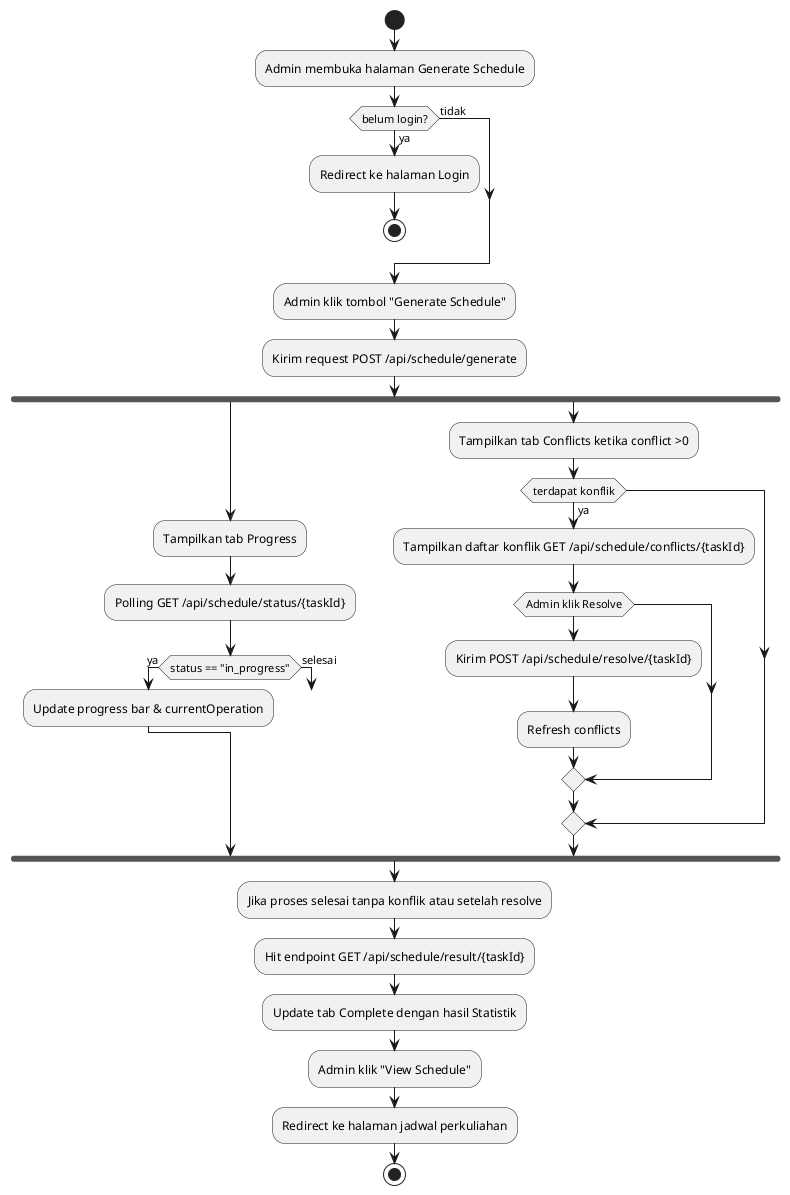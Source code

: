 @startuml
start
:Admin membuka halaman Generate Schedule;
if (belum login?) then (ya)
    :Redirect ke halaman Login;
    stop
else (tidak)
endif
:Admin klik tombol "Generate Schedule";
:Kirim request POST /api/schedule/generate;
fork
    :Tampilkan tab Progress;
    ' loop
    :Polling GET /api/schedule/status/{taskId};
    if (status == "in_progress") then (ya)
        :Update progress bar & currentOperation;
    else (selesai)
        break
    endif
    'endloop
fork again
    :Tampilkan tab Conflicts ketika conflict >0;
    if (terdapat konflik) then (ya)
    :Tampilkan daftar konflik GET /api/schedule/conflicts/{taskId};
    if (Admin klik Resolve) then
        :Kirim POST /api/schedule/resolve/{taskId};
        :Refresh conflicts;
    endif
    endif
endfork
:Jika proses selesai tanpa konflik atau setelah resolve;
:Hit endpoint GET /api/schedule/result/{taskId};
:Update tab Complete dengan hasil Statistik;
:Admin klik "View Schedule";
:Redirect ke halaman jadwal perkuliahan;
stop
@enduml
